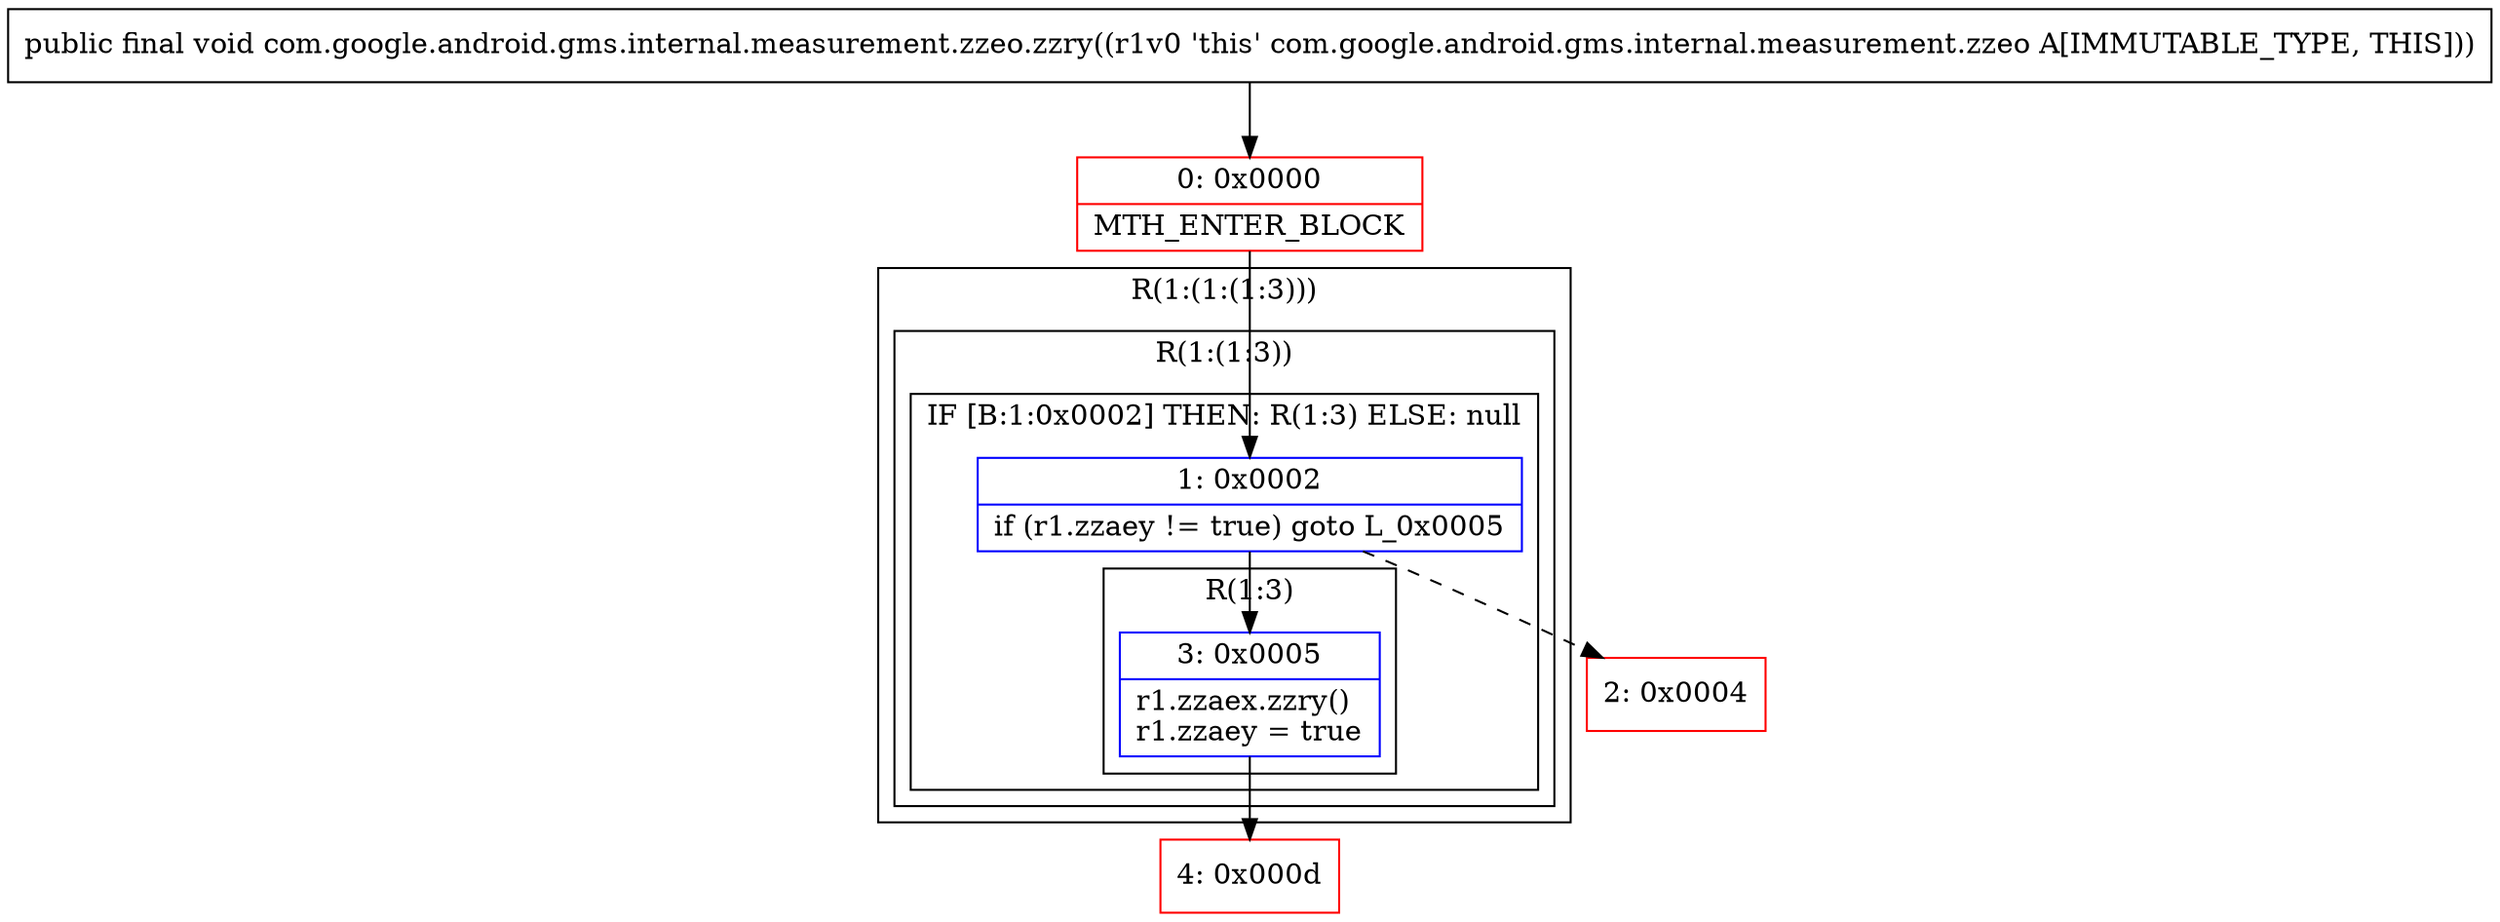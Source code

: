 digraph "CFG forcom.google.android.gms.internal.measurement.zzeo.zzry()V" {
subgraph cluster_Region_1177018911 {
label = "R(1:(1:(1:3)))";
node [shape=record,color=blue];
subgraph cluster_Region_801554897 {
label = "R(1:(1:3))";
node [shape=record,color=blue];
subgraph cluster_IfRegion_1425873373 {
label = "IF [B:1:0x0002] THEN: R(1:3) ELSE: null";
node [shape=record,color=blue];
Node_1 [shape=record,label="{1\:\ 0x0002|if (r1.zzaey != true) goto L_0x0005\l}"];
subgraph cluster_Region_630941393 {
label = "R(1:3)";
node [shape=record,color=blue];
Node_3 [shape=record,label="{3\:\ 0x0005|r1.zzaex.zzry()\lr1.zzaey = true\l}"];
}
}
}
}
Node_0 [shape=record,color=red,label="{0\:\ 0x0000|MTH_ENTER_BLOCK\l}"];
Node_2 [shape=record,color=red,label="{2\:\ 0x0004}"];
Node_4 [shape=record,color=red,label="{4\:\ 0x000d}"];
MethodNode[shape=record,label="{public final void com.google.android.gms.internal.measurement.zzeo.zzry((r1v0 'this' com.google.android.gms.internal.measurement.zzeo A[IMMUTABLE_TYPE, THIS])) }"];
MethodNode -> Node_0;
Node_1 -> Node_2[style=dashed];
Node_1 -> Node_3;
Node_3 -> Node_4;
Node_0 -> Node_1;
}

